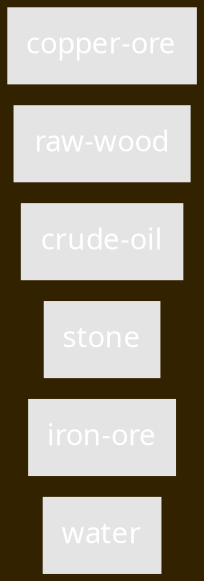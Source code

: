 strict digraph factorio {
	graph [bb="0,0,90,271",
		bgcolor="#332200",
		color="#ffffff",
		layout=dot,
		nodesep=0.15,
		rankdir=LR,
		ranksep=2.0,
		ratio=auto,
		splines=polyline
	];
	node [color="#e4e4e4",
		fontcolor="#ffffff",
		fontname="TitilliumWeb-SemiBold",
		label="\N",
		shape=box,
		style=filled
	];
	edge [color="#DDDD22",
		fontcolor="#ffffff",
		fontname="TitilliumWeb-SemiBold",
		penwidth=2
	];
	{
		graph [rank=source];
		water	[height=0.5,
			pos="45,18",
			width=0.77778];
		"iron-ore"	[height=0.5,
			pos="45,65",
			width=0.97222];
		stone	[height=0.5,
			pos="45,112",
			width=0.76389];
		"crude-oil"	[height=0.5,
			pos="45,159",
			width=1.0694];
		"raw-wood"	[height=0.5,
			pos="45,206",
			width=1.1667];
		"copper-ore"	[height=0.5,
			pos="45,253",
			width=1.25];
	}
}
